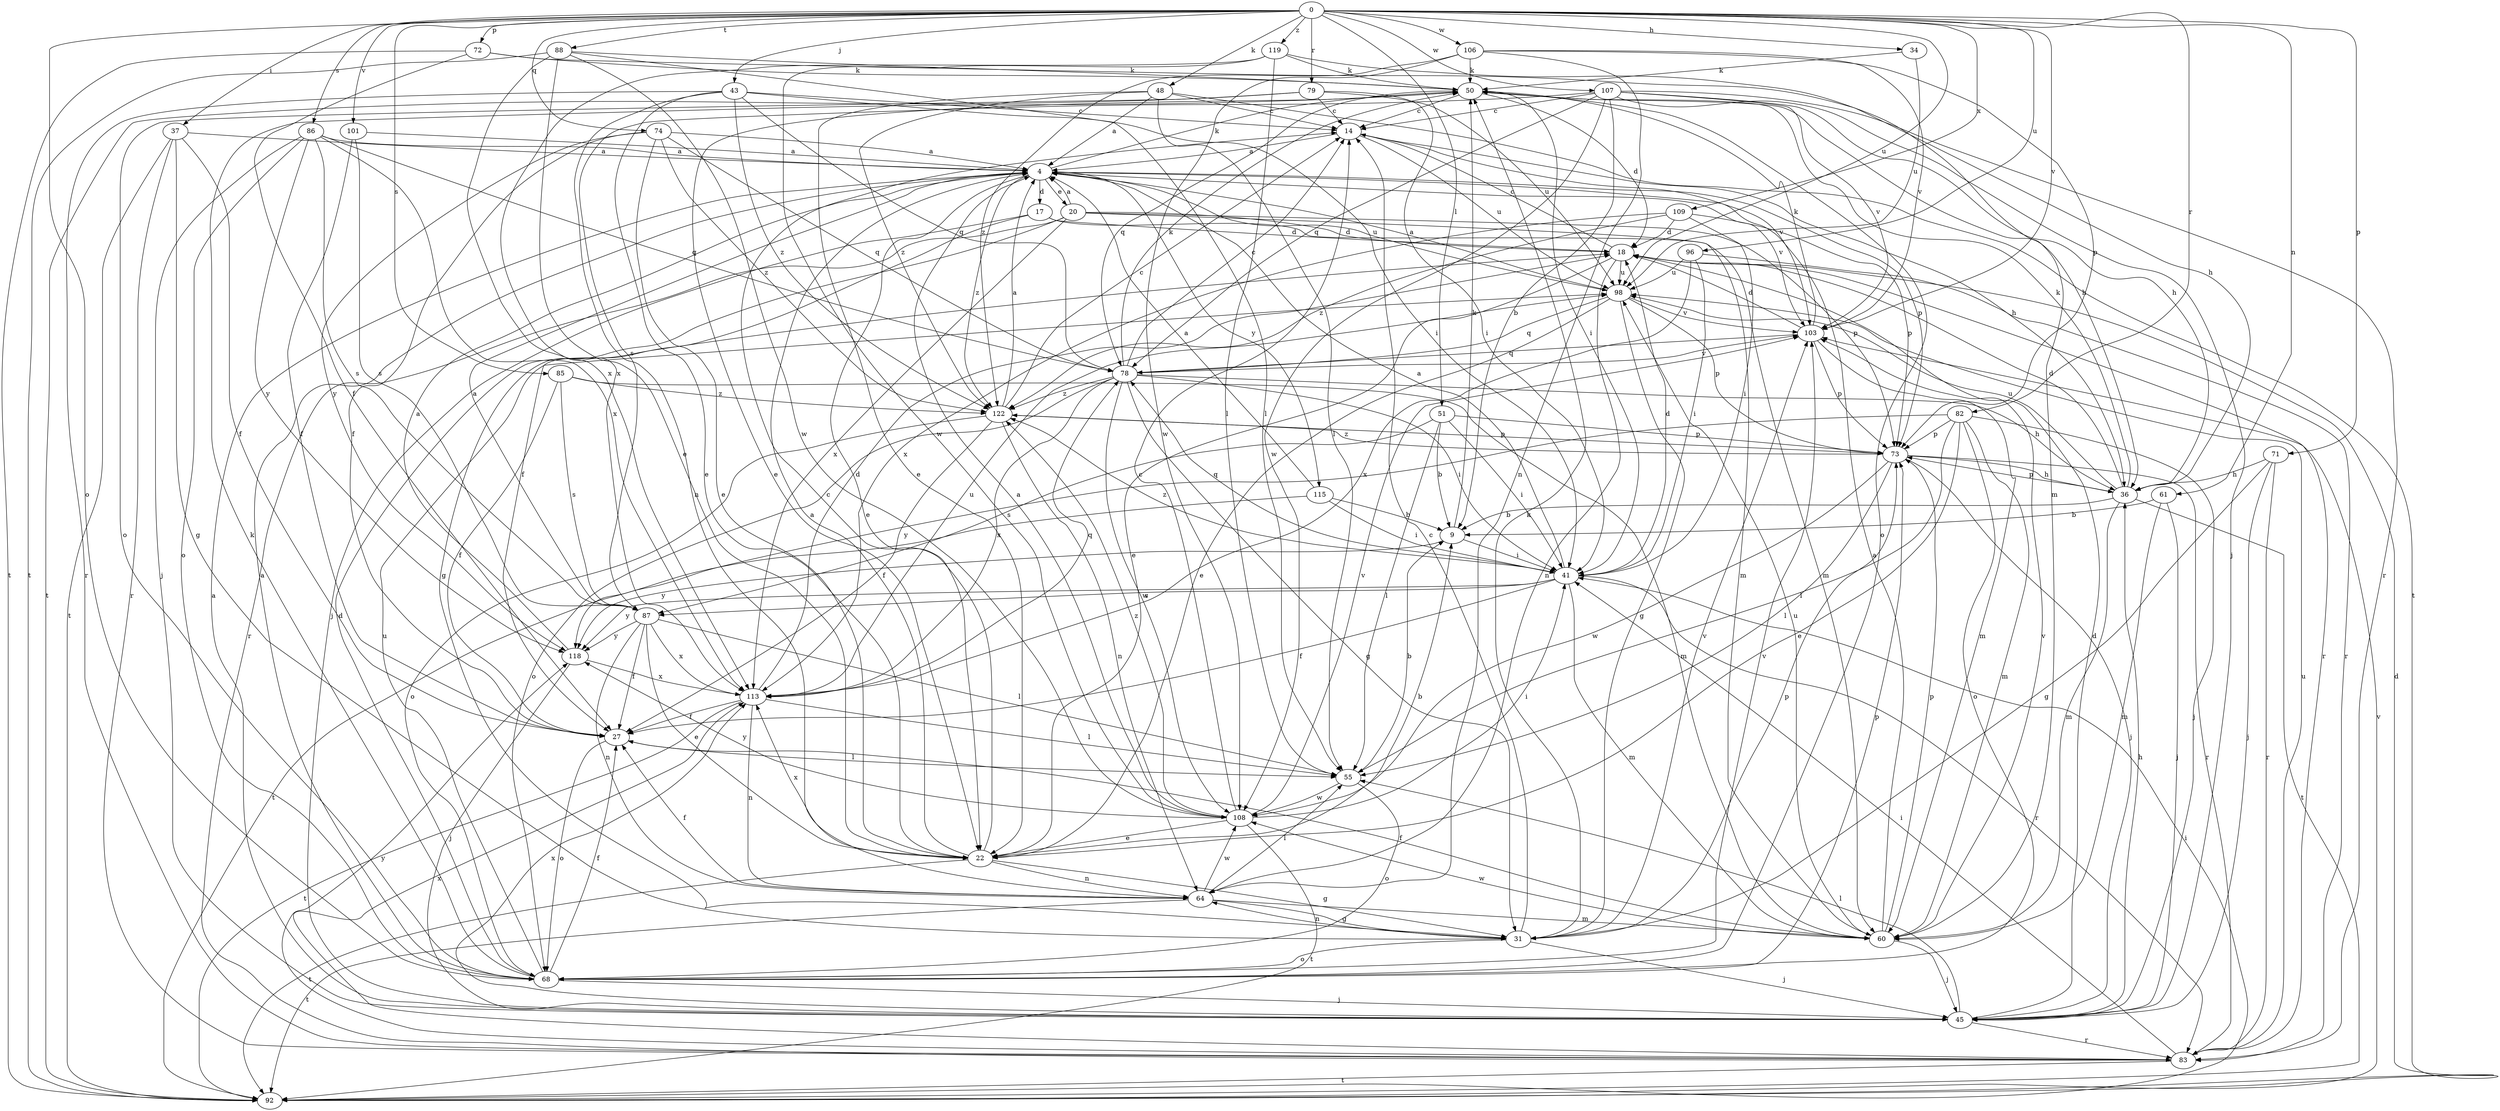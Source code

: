 strict digraph  {
0;
4;
9;
14;
17;
18;
20;
22;
27;
31;
34;
36;
37;
41;
43;
45;
48;
50;
51;
55;
60;
61;
64;
68;
71;
72;
73;
74;
78;
79;
82;
83;
85;
86;
87;
88;
92;
96;
98;
101;
103;
106;
107;
108;
109;
113;
115;
118;
119;
122;
0 -> 34  [label=h];
0 -> 37  [label=i];
0 -> 43  [label=j];
0 -> 48  [label=k];
0 -> 51  [label=l];
0 -> 61  [label=n];
0 -> 68  [label=o];
0 -> 71  [label=p];
0 -> 72  [label=p];
0 -> 74  [label=q];
0 -> 79  [label=r];
0 -> 82  [label=r];
0 -> 85  [label=s];
0 -> 86  [label=s];
0 -> 88  [label=t];
0 -> 96  [label=u];
0 -> 98  [label=u];
0 -> 101  [label=v];
0 -> 103  [label=v];
0 -> 106  [label=w];
0 -> 107  [label=w];
0 -> 109  [label=x];
0 -> 119  [label=z];
4 -> 17  [label=d];
4 -> 20  [label=e];
4 -> 22  [label=e];
4 -> 50  [label=k];
4 -> 73  [label=p];
4 -> 98  [label=u];
4 -> 103  [label=v];
4 -> 115  [label=y];
4 -> 122  [label=z];
9 -> 41  [label=i];
9 -> 50  [label=k];
9 -> 118  [label=y];
14 -> 4  [label=a];
14 -> 36  [label=h];
14 -> 98  [label=u];
14 -> 103  [label=v];
17 -> 18  [label=d];
17 -> 27  [label=f];
17 -> 45  [label=j];
17 -> 60  [label=m];
18 -> 14  [label=c];
18 -> 22  [label=e];
18 -> 64  [label=n];
18 -> 83  [label=r];
18 -> 98  [label=u];
20 -> 4  [label=a];
20 -> 18  [label=d];
20 -> 31  [label=g];
20 -> 60  [label=m];
20 -> 73  [label=p];
20 -> 83  [label=r];
20 -> 113  [label=x];
22 -> 4  [label=a];
22 -> 9  [label=b];
22 -> 14  [label=c];
22 -> 31  [label=g];
22 -> 64  [label=n];
22 -> 92  [label=t];
22 -> 113  [label=x];
27 -> 55  [label=l];
27 -> 68  [label=o];
31 -> 14  [label=c];
31 -> 45  [label=j];
31 -> 50  [label=k];
31 -> 64  [label=n];
31 -> 68  [label=o];
31 -> 73  [label=p];
31 -> 103  [label=v];
34 -> 50  [label=k];
34 -> 98  [label=u];
36 -> 9  [label=b];
36 -> 18  [label=d];
36 -> 50  [label=k];
36 -> 60  [label=m];
36 -> 73  [label=p];
36 -> 92  [label=t];
36 -> 98  [label=u];
37 -> 4  [label=a];
37 -> 27  [label=f];
37 -> 31  [label=g];
37 -> 83  [label=r];
37 -> 92  [label=t];
41 -> 4  [label=a];
41 -> 18  [label=d];
41 -> 27  [label=f];
41 -> 60  [label=m];
41 -> 78  [label=q];
41 -> 83  [label=r];
41 -> 87  [label=s];
41 -> 118  [label=y];
41 -> 122  [label=z];
43 -> 14  [label=c];
43 -> 22  [label=e];
43 -> 41  [label=i];
43 -> 64  [label=n];
43 -> 78  [label=q];
43 -> 83  [label=r];
43 -> 122  [label=z];
45 -> 4  [label=a];
45 -> 18  [label=d];
45 -> 36  [label=h];
45 -> 55  [label=l];
45 -> 83  [label=r];
45 -> 113  [label=x];
48 -> 4  [label=a];
48 -> 14  [label=c];
48 -> 22  [label=e];
48 -> 55  [label=l];
48 -> 92  [label=t];
48 -> 122  [label=z];
50 -> 14  [label=c];
50 -> 18  [label=d];
50 -> 22  [label=e];
50 -> 36  [label=h];
50 -> 41  [label=i];
50 -> 68  [label=o];
50 -> 78  [label=q];
51 -> 9  [label=b];
51 -> 41  [label=i];
51 -> 55  [label=l];
51 -> 73  [label=p];
51 -> 87  [label=s];
55 -> 9  [label=b];
55 -> 68  [label=o];
55 -> 108  [label=w];
60 -> 4  [label=a];
60 -> 27  [label=f];
60 -> 45  [label=j];
60 -> 73  [label=p];
60 -> 98  [label=u];
60 -> 103  [label=v];
60 -> 108  [label=w];
61 -> 9  [label=b];
61 -> 45  [label=j];
61 -> 60  [label=m];
64 -> 27  [label=f];
64 -> 31  [label=g];
64 -> 55  [label=l];
64 -> 60  [label=m];
64 -> 92  [label=t];
64 -> 108  [label=w];
68 -> 4  [label=a];
68 -> 18  [label=d];
68 -> 27  [label=f];
68 -> 45  [label=j];
68 -> 50  [label=k];
68 -> 73  [label=p];
68 -> 98  [label=u];
68 -> 103  [label=v];
71 -> 31  [label=g];
71 -> 36  [label=h];
71 -> 45  [label=j];
71 -> 83  [label=r];
72 -> 27  [label=f];
72 -> 36  [label=h];
72 -> 50  [label=k];
72 -> 92  [label=t];
73 -> 36  [label=h];
73 -> 45  [label=j];
73 -> 55  [label=l];
73 -> 83  [label=r];
73 -> 108  [label=w];
73 -> 122  [label=z];
74 -> 4  [label=a];
74 -> 22  [label=e];
74 -> 27  [label=f];
74 -> 78  [label=q];
74 -> 118  [label=y];
74 -> 122  [label=z];
78 -> 14  [label=c];
78 -> 31  [label=g];
78 -> 36  [label=h];
78 -> 41  [label=i];
78 -> 50  [label=k];
78 -> 68  [label=o];
78 -> 103  [label=v];
78 -> 108  [label=w];
78 -> 113  [label=x];
78 -> 122  [label=z];
79 -> 14  [label=c];
79 -> 41  [label=i];
79 -> 68  [label=o];
79 -> 92  [label=t];
79 -> 98  [label=u];
82 -> 22  [label=e];
82 -> 45  [label=j];
82 -> 55  [label=l];
82 -> 60  [label=m];
82 -> 68  [label=o];
82 -> 73  [label=p];
82 -> 118  [label=y];
83 -> 41  [label=i];
83 -> 92  [label=t];
83 -> 98  [label=u];
83 -> 113  [label=x];
83 -> 118  [label=y];
85 -> 27  [label=f];
85 -> 60  [label=m];
85 -> 87  [label=s];
85 -> 122  [label=z];
86 -> 4  [label=a];
86 -> 45  [label=j];
86 -> 68  [label=o];
86 -> 78  [label=q];
86 -> 87  [label=s];
86 -> 113  [label=x];
86 -> 118  [label=y];
87 -> 4  [label=a];
87 -> 22  [label=e];
87 -> 27  [label=f];
87 -> 55  [label=l];
87 -> 64  [label=n];
87 -> 113  [label=x];
87 -> 118  [label=y];
88 -> 22  [label=e];
88 -> 50  [label=k];
88 -> 55  [label=l];
88 -> 92  [label=t];
88 -> 108  [label=w];
88 -> 113  [label=x];
92 -> 18  [label=d];
92 -> 41  [label=i];
92 -> 103  [label=v];
96 -> 41  [label=i];
96 -> 83  [label=r];
96 -> 98  [label=u];
96 -> 113  [label=x];
98 -> 4  [label=a];
98 -> 22  [label=e];
98 -> 31  [label=g];
98 -> 73  [label=p];
98 -> 78  [label=q];
98 -> 103  [label=v];
101 -> 4  [label=a];
101 -> 27  [label=f];
101 -> 87  [label=s];
103 -> 18  [label=d];
103 -> 50  [label=k];
103 -> 60  [label=m];
103 -> 73  [label=p];
103 -> 78  [label=q];
106 -> 50  [label=k];
106 -> 64  [label=n];
106 -> 73  [label=p];
106 -> 103  [label=v];
106 -> 108  [label=w];
106 -> 122  [label=z];
107 -> 9  [label=b];
107 -> 14  [label=c];
107 -> 36  [label=h];
107 -> 45  [label=j];
107 -> 78  [label=q];
107 -> 83  [label=r];
107 -> 87  [label=s];
107 -> 103  [label=v];
107 -> 108  [label=w];
108 -> 4  [label=a];
108 -> 14  [label=c];
108 -> 22  [label=e];
108 -> 41  [label=i];
108 -> 92  [label=t];
108 -> 103  [label=v];
108 -> 118  [label=y];
108 -> 122  [label=z];
109 -> 18  [label=d];
109 -> 41  [label=i];
109 -> 73  [label=p];
109 -> 113  [label=x];
109 -> 122  [label=z];
113 -> 18  [label=d];
113 -> 27  [label=f];
113 -> 55  [label=l];
113 -> 64  [label=n];
113 -> 78  [label=q];
113 -> 92  [label=t];
113 -> 98  [label=u];
115 -> 4  [label=a];
115 -> 9  [label=b];
115 -> 41  [label=i];
115 -> 92  [label=t];
118 -> 4  [label=a];
118 -> 45  [label=j];
118 -> 113  [label=x];
119 -> 50  [label=k];
119 -> 55  [label=l];
119 -> 60  [label=m];
119 -> 108  [label=w];
119 -> 113  [label=x];
122 -> 4  [label=a];
122 -> 14  [label=c];
122 -> 27  [label=f];
122 -> 64  [label=n];
122 -> 68  [label=o];
122 -> 73  [label=p];
}
